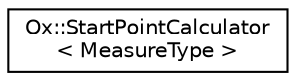 digraph "Graphical Class Hierarchy"
{
  edge [fontname="Helvetica",fontsize="10",labelfontname="Helvetica",labelfontsize="10"];
  node [fontname="Helvetica",fontsize="10",shape=record];
  rankdir="LR";
  Node0 [label="Ox::StartPointCalculator\l\< MeasureType \>",height=0.2,width=0.4,color="black", fillcolor="white", style="filled",URL="$class_ox_1_1_start_point_calculator.html"];
}
